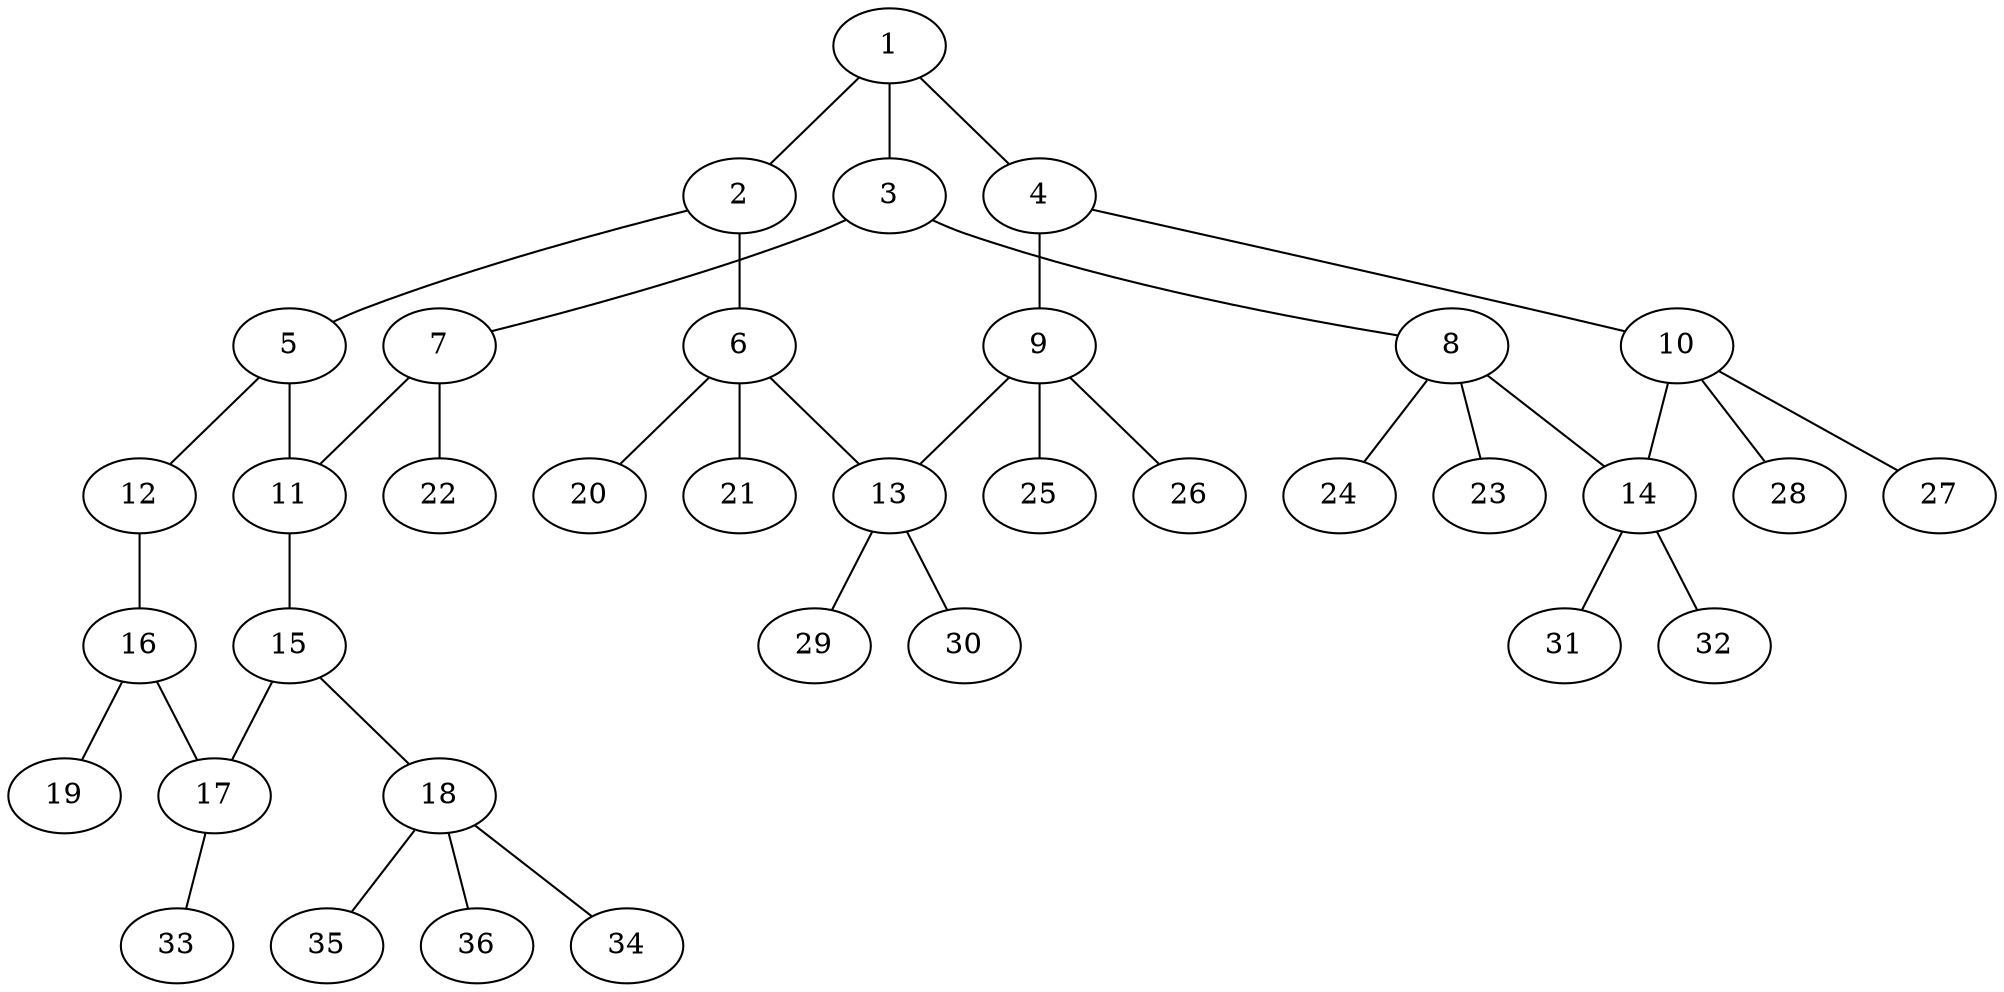 graph molecule_2163 {
	1	 [chem=C];
	2	 [chem=C];
	1 -- 2	 [valence=2];
	3	 [chem=C];
	1 -- 3	 [valence=1];
	4	 [chem=N];
	1 -- 4	 [valence=1];
	5	 [chem=C];
	2 -- 5	 [valence=1];
	6	 [chem=C];
	2 -- 6	 [valence=1];
	7	 [chem=C];
	3 -- 7	 [valence=2];
	8	 [chem=C];
	3 -- 8	 [valence=1];
	9	 [chem=C];
	4 -- 9	 [valence=1];
	10	 [chem=C];
	4 -- 10	 [valence=1];
	11	 [chem=C];
	5 -- 11	 [valence=2];
	12	 [chem=O];
	5 -- 12	 [valence=1];
	13	 [chem=C];
	6 -- 13	 [valence=1];
	20	 [chem=H];
	6 -- 20	 [valence=1];
	21	 [chem=H];
	6 -- 21	 [valence=1];
	7 -- 11	 [valence=1];
	22	 [chem=H];
	7 -- 22	 [valence=1];
	14	 [chem=C];
	8 -- 14	 [valence=1];
	23	 [chem=H];
	8 -- 23	 [valence=1];
	24	 [chem=H];
	8 -- 24	 [valence=1];
	9 -- 13	 [valence=1];
	25	 [chem=H];
	9 -- 25	 [valence=1];
	26	 [chem=H];
	9 -- 26	 [valence=1];
	10 -- 14	 [valence=1];
	27	 [chem=H];
	10 -- 27	 [valence=1];
	28	 [chem=H];
	10 -- 28	 [valence=1];
	15	 [chem=C];
	11 -- 15	 [valence=1];
	16	 [chem=C];
	12 -- 16	 [valence=1];
	29	 [chem=H];
	13 -- 29	 [valence=1];
	30	 [chem=H];
	13 -- 30	 [valence=1];
	31	 [chem=H];
	14 -- 31	 [valence=1];
	32	 [chem=H];
	14 -- 32	 [valence=1];
	17	 [chem=C];
	15 -- 17	 [valence=2];
	18	 [chem=C];
	15 -- 18	 [valence=1];
	16 -- 17	 [valence=1];
	19	 [chem=O];
	16 -- 19	 [valence=2];
	33	 [chem=H];
	17 -- 33	 [valence=1];
	34	 [chem=H];
	18 -- 34	 [valence=1];
	35	 [chem=H];
	18 -- 35	 [valence=1];
	36	 [chem=H];
	18 -- 36	 [valence=1];
}

